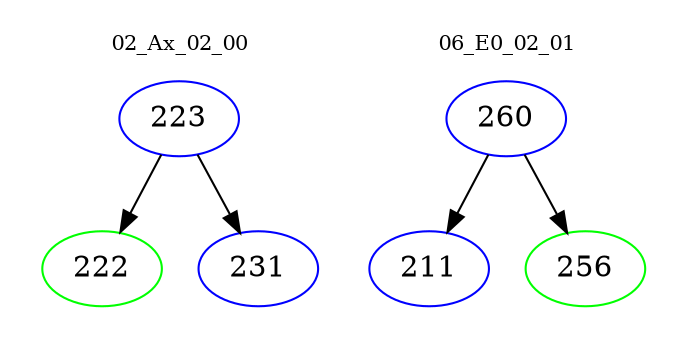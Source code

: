 digraph{
subgraph cluster_0 {
color = white
label = "02_Ax_02_00";
fontsize=10;
T0_223 [label="223", color="blue"]
T0_223 -> T0_222 [color="black"]
T0_222 [label="222", color="green"]
T0_223 -> T0_231 [color="black"]
T0_231 [label="231", color="blue"]
}
subgraph cluster_1 {
color = white
label = "06_E0_02_01";
fontsize=10;
T1_260 [label="260", color="blue"]
T1_260 -> T1_211 [color="black"]
T1_211 [label="211", color="blue"]
T1_260 -> T1_256 [color="black"]
T1_256 [label="256", color="green"]
}
}
